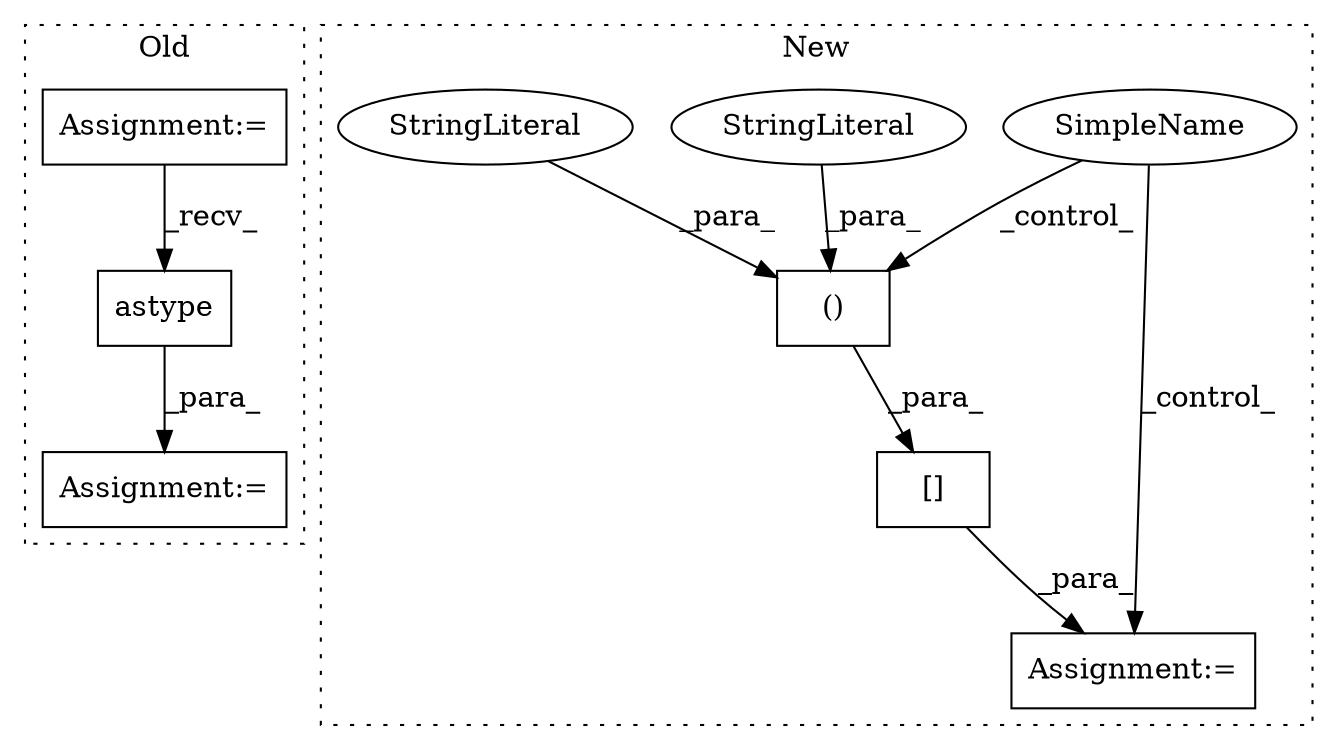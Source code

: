 digraph G {
subgraph cluster0 {
1 [label="astype" a="32" s="2005,2016" l="7,1" shape="box"];
3 [label="Assignment:=" a="7" s="1981" l="1" shape="box"];
4 [label="Assignment:=" a="7" s="1895" l="1" shape="box"];
label = "Old";
style="dotted";
}
subgraph cluster1 {
2 [label="[]" a="2" s="3124,3240" l="28,2" shape="box"];
5 [label="Assignment:=" a="7" s="3123" l="1" shape="box"];
6 [label="()" a="106" s="3152" l="88" shape="box"];
7 [label="SimpleName" a="42" s="" l="" shape="ellipse"];
8 [label="StringLiteral" a="45" s="3152" l="16" shape="ellipse"];
9 [label="StringLiteral" a="45" s="3181" l="16" shape="ellipse"];
label = "New";
style="dotted";
}
1 -> 3 [label="_para_"];
2 -> 5 [label="_para_"];
4 -> 1 [label="_recv_"];
6 -> 2 [label="_para_"];
7 -> 5 [label="_control_"];
7 -> 6 [label="_control_"];
8 -> 6 [label="_para_"];
9 -> 6 [label="_para_"];
}